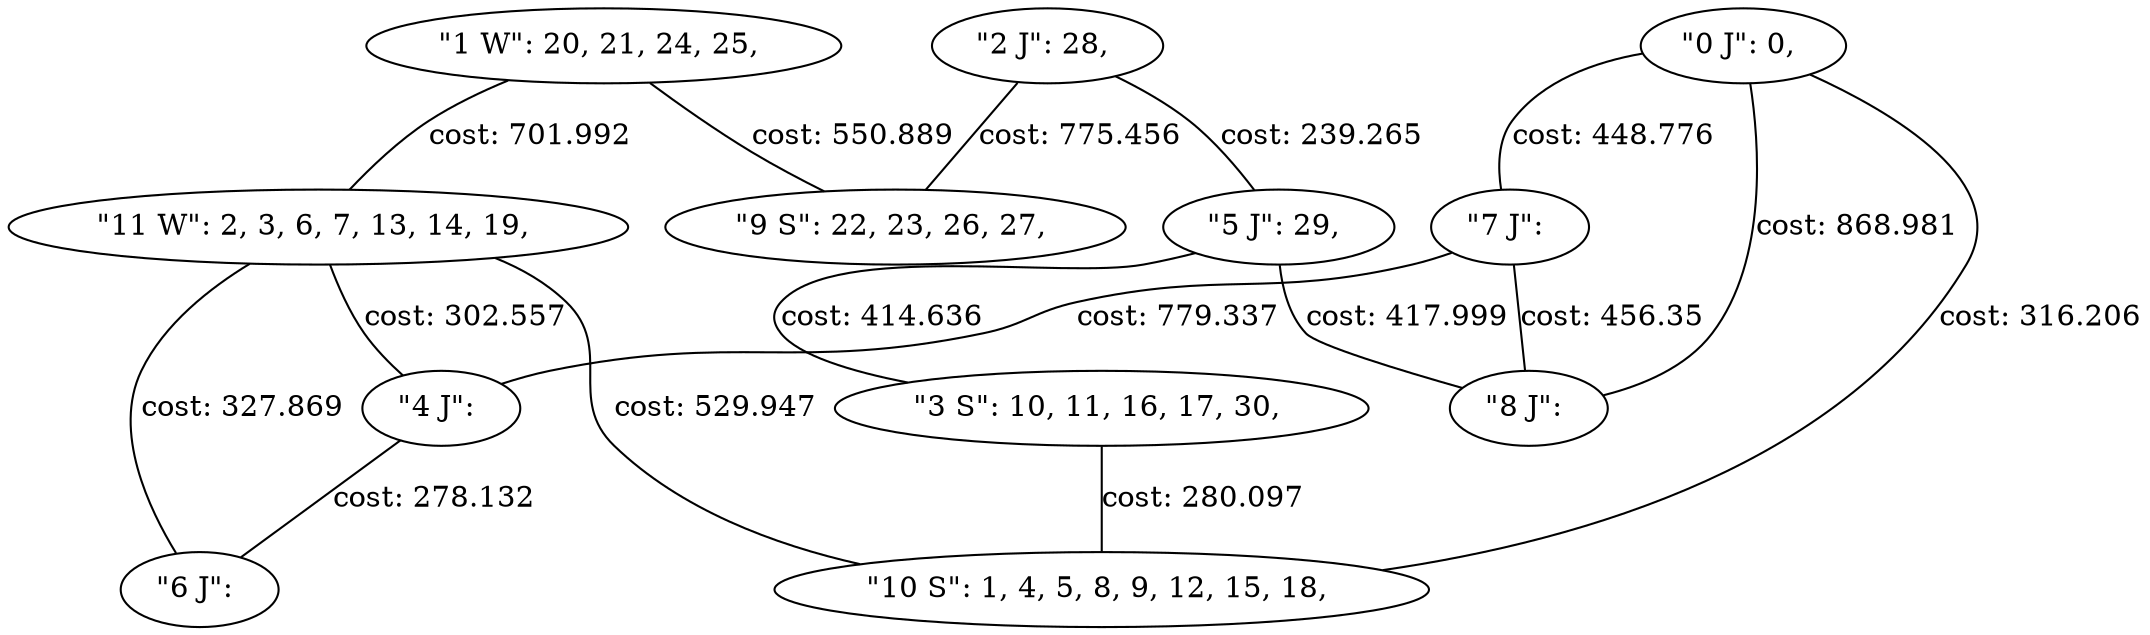 strict graph  {
0 [label="\"0 J\": 0, ", type=0, supply=0, demand=0];
7 [label="\"7 J\": ", type=0, supply=0, demand=0];
1 [label="\"1 W\": 20, 21, 24, 25, ", type=2, supply=10, demand=0];
11 [label="\"11 W\": 2, 3, 6, 7, 13, 14, 19, ", type=2, supply=0, demand=0];
2 [label="\"2 J\": 28, ", type=0, supply=0, demand=0];
5 [label="\"5 J\": 29, ", type=0, supply=0, demand=0];
3 [label="\"3 S\": 10, 11, 16, 17, 30, ", type=1, supply=0, demand=0];
10 [label="\"10 S\": 1, 4, 5, 8, 9, 12, 15, 18, ", type=1, supply=0, demand=0];
4 [label="\"4 J\": ", type=0, supply=0, demand=0];
8 [label="\"8 J\": ", type=0, supply=0, demand=0];
6 [label="\"6 J\": ", type=0, supply=0, demand=0];
9 [label="\"9 S\": 22, 23, 26, 27, ", type=1, supply=0, demand=0];
0 -- 7  [label="cost: 448.776", cost="448.776"];
0 -- 8  [label="cost: 868.981", cost="868.981"];
0 -- 10  [label="cost: 316.206", cost="316.206"];
7 -- 4  [label="cost: 779.337", cost="779.337"];
7 -- 8  [label="cost: 456.35", cost="456.35"];
1 -- 11  [label="cost: 701.992", cost="701.992"];
1 -- 9  [label="cost: 550.889", cost="550.889"];
11 -- 10  [label="cost: 529.947", cost="529.947"];
11 -- 4  [label="cost: 302.557", cost="302.557"];
11 -- 6  [label="cost: 327.869", cost="327.869"];
2 -- 5  [label="cost: 239.265", cost="239.265"];
2 -- 9  [label="cost: 775.456", cost="775.456"];
5 -- 8  [label="cost: 417.999", cost="417.999"];
5 -- 3  [label="cost: 414.636", cost="414.636"];
3 -- 10  [label="cost: 280.097", cost="280.097"];
4 -- 6  [label="cost: 278.132", cost="278.132"];
}
